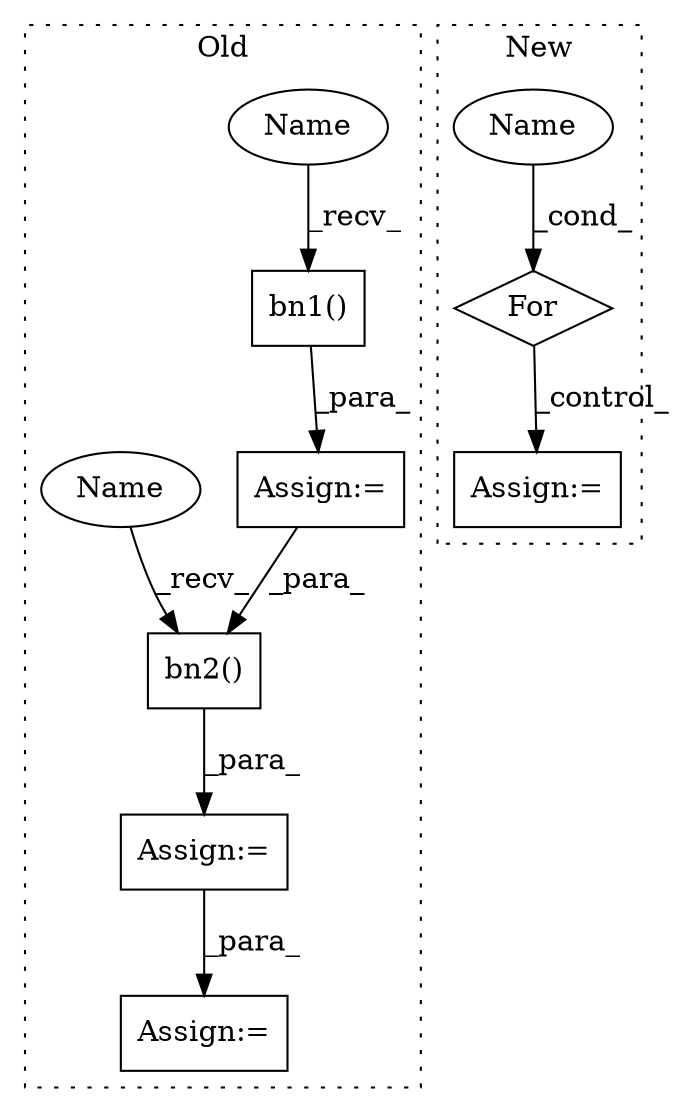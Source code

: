 digraph G {
subgraph cluster0 {
1 [label="bn2()" a="75" s="4939,4970" l="9,1" shape="box"];
3 [label="bn1()" a="75" s="4863,4894" l="9,1" shape="box"];
6 [label="Assign:=" a="68" s="4860" l="3" shape="box"];
7 [label="Assign:=" a="68" s="4983" l="3" shape="box"];
8 [label="Assign:=" a="68" s="4936" l="3" shape="box"];
9 [label="Name" a="87" s="4863" l="4" shape="ellipse"];
10 [label="Name" a="87" s="4939" l="4" shape="ellipse"];
label = "Old";
style="dotted";
}
subgraph cluster1 {
2 [label="For" a="107" s="4598,4623" l="4,14" shape="diamond"];
4 [label="Name" a="87" s="4602" l="5" shape="ellipse"];
5 [label="Assign:=" a="68" s="4640" l="3" shape="box"];
label = "New";
style="dotted";
}
1 -> 8 [label="_para_"];
2 -> 5 [label="_control_"];
3 -> 6 [label="_para_"];
4 -> 2 [label="_cond_"];
6 -> 1 [label="_para_"];
8 -> 7 [label="_para_"];
9 -> 3 [label="_recv_"];
10 -> 1 [label="_recv_"];
}